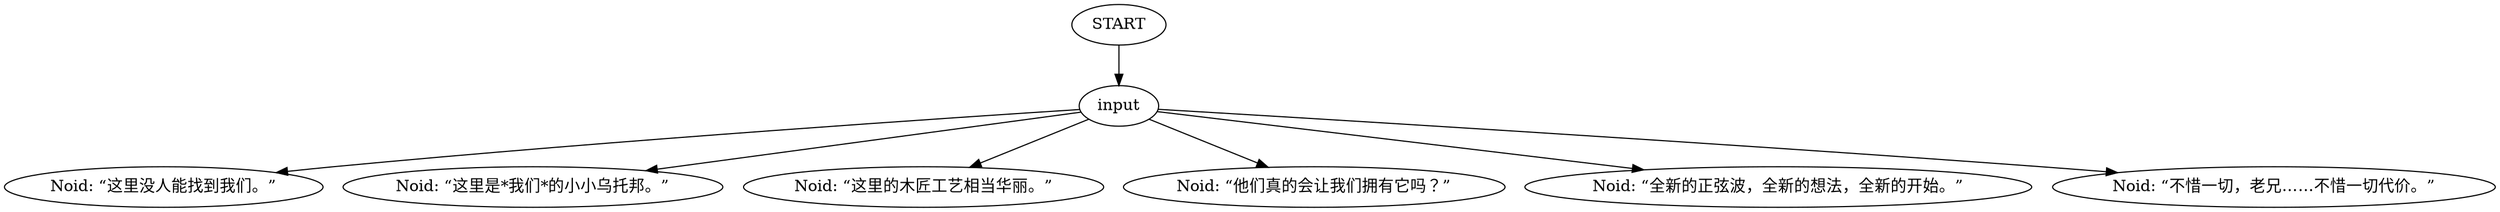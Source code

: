 # ICE / NOID barks
# Things Noid says inside the church.
# ==================================================
digraph G {
	  0 [label="START"];
	  1 [label="input"];
	  2 [label="Noid: “这里没人能找到我们。”"];
	  3 [label="Noid: “这里是*我们*的小小乌托邦。”"];
	  4 [label="Noid: “这里的木匠工艺相当华丽。”"];
	  5 [label="Noid: “他们真的会让我们拥有它吗？”"];
	  7 [label="Noid: “全新的正弦波，全新的想法，全新的开始。”"];
	  8 [label="Noid: “不惜一切，老兄……不惜一切代价。”"];
	  0 -> 1
	  1 -> 2
	  1 -> 3
	  1 -> 4
	  1 -> 5
	  1 -> 7
	  1 -> 8
}

